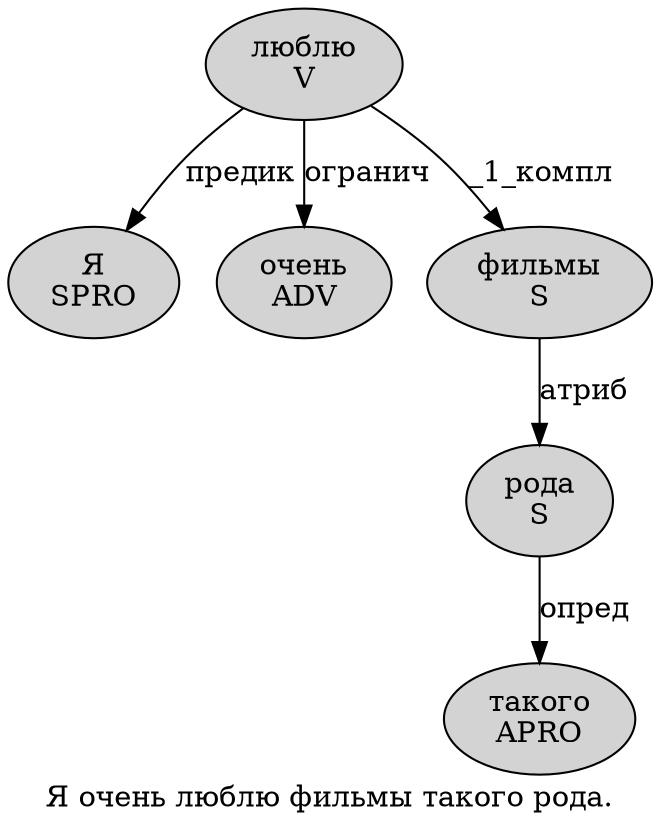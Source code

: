digraph SENTENCE_1643 {
	graph [label="Я очень люблю фильмы такого рода."]
	node [style=filled]
		0 [label="Я
SPRO" color="" fillcolor=lightgray penwidth=1 shape=ellipse]
		1 [label="очень
ADV" color="" fillcolor=lightgray penwidth=1 shape=ellipse]
		2 [label="люблю
V" color="" fillcolor=lightgray penwidth=1 shape=ellipse]
		3 [label="фильмы
S" color="" fillcolor=lightgray penwidth=1 shape=ellipse]
		4 [label="такого
APRO" color="" fillcolor=lightgray penwidth=1 shape=ellipse]
		5 [label="рода
S" color="" fillcolor=lightgray penwidth=1 shape=ellipse]
			3 -> 5 [label="атриб"]
			5 -> 4 [label="опред"]
			2 -> 0 [label="предик"]
			2 -> 1 [label="огранич"]
			2 -> 3 [label="_1_компл"]
}